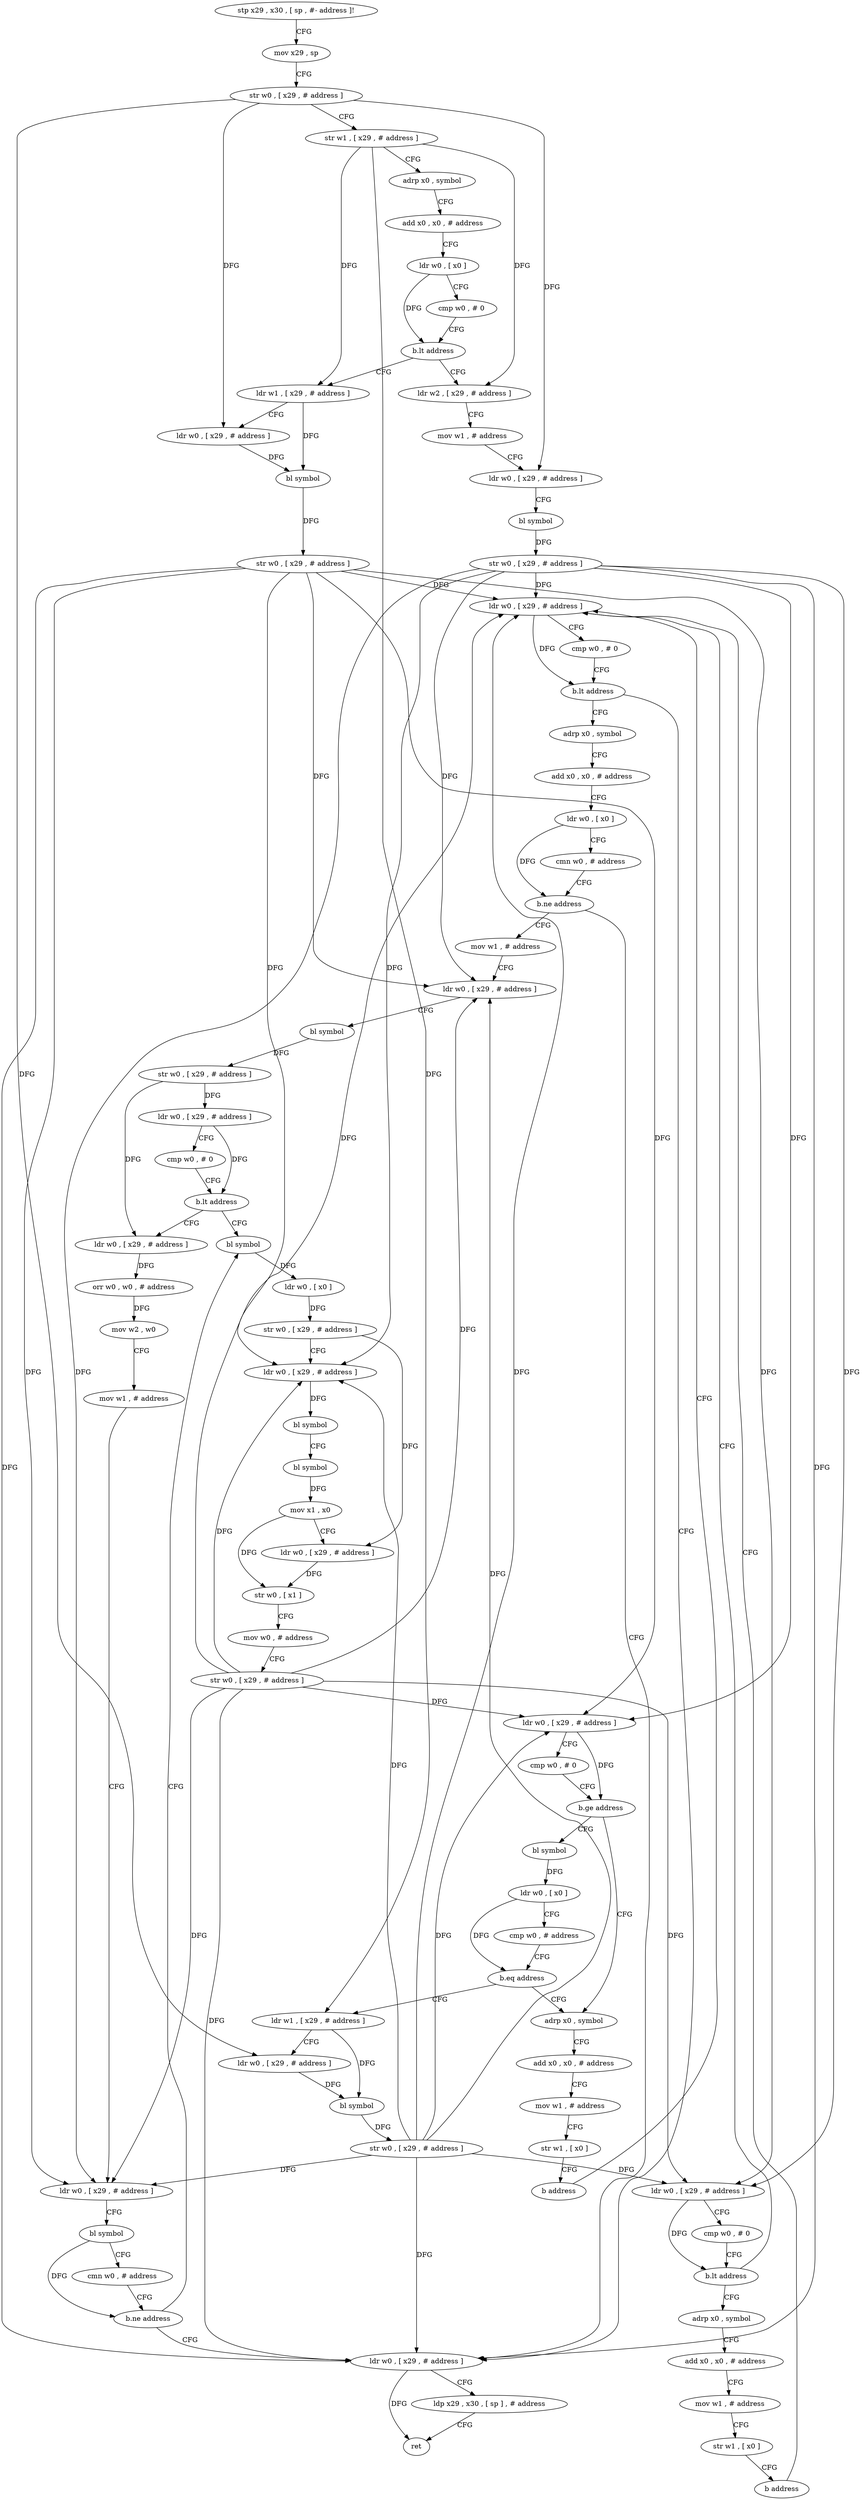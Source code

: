 digraph "func" {
"4221312" [label = "stp x29 , x30 , [ sp , #- address ]!" ]
"4221316" [label = "mov x29 , sp" ]
"4221320" [label = "str w0 , [ x29 , # address ]" ]
"4221324" [label = "str w1 , [ x29 , # address ]" ]
"4221328" [label = "adrp x0 , symbol" ]
"4221332" [label = "add x0 , x0 , # address" ]
"4221336" [label = "ldr w0 , [ x0 ]" ]
"4221340" [label = "cmp w0 , # 0" ]
"4221344" [label = "b.lt address" ]
"4221464" [label = "ldr w1 , [ x29 , # address ]" ]
"4221348" [label = "ldr w2 , [ x29 , # address ]" ]
"4221468" [label = "ldr w0 , [ x29 , # address ]" ]
"4221472" [label = "bl symbol" ]
"4221476" [label = "str w0 , [ x29 , # address ]" ]
"4221480" [label = "ldr w0 , [ x29 , # address ]" ]
"4221352" [label = "mov w1 , # address" ]
"4221356" [label = "ldr w0 , [ x29 , # address ]" ]
"4221360" [label = "bl symbol" ]
"4221364" [label = "str w0 , [ x29 , # address ]" ]
"4221368" [label = "ldr w0 , [ x29 , # address ]" ]
"4221372" [label = "cmp w0 , # 0" ]
"4221376" [label = "b.ge address" ]
"4221396" [label = "adrp x0 , symbol" ]
"4221380" [label = "bl symbol" ]
"4221616" [label = "ldr w0 , [ x29 , # address ]" ]
"4221620" [label = "ldp x29 , x30 , [ sp ] , # address" ]
"4221624" [label = "ret" ]
"4221492" [label = "adrp x0 , symbol" ]
"4221496" [label = "add x0 , x0 , # address" ]
"4221500" [label = "ldr w0 , [ x0 ]" ]
"4221504" [label = "cmn w0 , # address" ]
"4221508" [label = "b.ne address" ]
"4221512" [label = "mov w1 , # address" ]
"4221400" [label = "add x0 , x0 , # address" ]
"4221404" [label = "mov w1 , # address" ]
"4221408" [label = "str w1 , [ x0 ]" ]
"4221412" [label = "b address" ]
"4221384" [label = "ldr w0 , [ x0 ]" ]
"4221388" [label = "cmp w0 , # address" ]
"4221392" [label = "b.eq address" ]
"4221416" [label = "ldr w1 , [ x29 , # address ]" ]
"4221516" [label = "ldr w0 , [ x29 , # address ]" ]
"4221520" [label = "bl symbol" ]
"4221524" [label = "str w0 , [ x29 , # address ]" ]
"4221528" [label = "ldr w0 , [ x29 , # address ]" ]
"4221532" [label = "cmp w0 , # 0" ]
"4221536" [label = "b.lt address" ]
"4221572" [label = "bl symbol" ]
"4221540" [label = "ldr w0 , [ x29 , # address ]" ]
"4221484" [label = "cmp w0 , # 0" ]
"4221488" [label = "b.lt address" ]
"4221420" [label = "ldr w0 , [ x29 , # address ]" ]
"4221424" [label = "bl symbol" ]
"4221428" [label = "str w0 , [ x29 , # address ]" ]
"4221432" [label = "ldr w0 , [ x29 , # address ]" ]
"4221436" [label = "cmp w0 , # 0" ]
"4221440" [label = "b.lt address" ]
"4221444" [label = "adrp x0 , symbol" ]
"4221576" [label = "ldr w0 , [ x0 ]" ]
"4221580" [label = "str w0 , [ x29 , # address ]" ]
"4221584" [label = "ldr w0 , [ x29 , # address ]" ]
"4221588" [label = "bl symbol" ]
"4221592" [label = "bl symbol" ]
"4221596" [label = "mov x1 , x0" ]
"4221600" [label = "ldr w0 , [ x29 , # address ]" ]
"4221604" [label = "str w0 , [ x1 ]" ]
"4221608" [label = "mov w0 , # address" ]
"4221612" [label = "str w0 , [ x29 , # address ]" ]
"4221544" [label = "orr w0 , w0 , # address" ]
"4221548" [label = "mov w2 , w0" ]
"4221552" [label = "mov w1 , # address" ]
"4221556" [label = "ldr w0 , [ x29 , # address ]" ]
"4221560" [label = "bl symbol" ]
"4221564" [label = "cmn w0 , # address" ]
"4221568" [label = "b.ne address" ]
"4221448" [label = "add x0 , x0 , # address" ]
"4221452" [label = "mov w1 , # address" ]
"4221456" [label = "str w1 , [ x0 ]" ]
"4221460" [label = "b address" ]
"4221312" -> "4221316" [ label = "CFG" ]
"4221316" -> "4221320" [ label = "CFG" ]
"4221320" -> "4221324" [ label = "CFG" ]
"4221320" -> "4221468" [ label = "DFG" ]
"4221320" -> "4221356" [ label = "DFG" ]
"4221320" -> "4221420" [ label = "DFG" ]
"4221324" -> "4221328" [ label = "CFG" ]
"4221324" -> "4221464" [ label = "DFG" ]
"4221324" -> "4221348" [ label = "DFG" ]
"4221324" -> "4221416" [ label = "DFG" ]
"4221328" -> "4221332" [ label = "CFG" ]
"4221332" -> "4221336" [ label = "CFG" ]
"4221336" -> "4221340" [ label = "CFG" ]
"4221336" -> "4221344" [ label = "DFG" ]
"4221340" -> "4221344" [ label = "CFG" ]
"4221344" -> "4221464" [ label = "CFG" ]
"4221344" -> "4221348" [ label = "CFG" ]
"4221464" -> "4221468" [ label = "CFG" ]
"4221464" -> "4221472" [ label = "DFG" ]
"4221348" -> "4221352" [ label = "CFG" ]
"4221468" -> "4221472" [ label = "DFG" ]
"4221472" -> "4221476" [ label = "DFG" ]
"4221476" -> "4221480" [ label = "DFG" ]
"4221476" -> "4221368" [ label = "DFG" ]
"4221476" -> "4221616" [ label = "DFG" ]
"4221476" -> "4221432" [ label = "DFG" ]
"4221476" -> "4221516" [ label = "DFG" ]
"4221476" -> "4221584" [ label = "DFG" ]
"4221476" -> "4221556" [ label = "DFG" ]
"4221480" -> "4221484" [ label = "CFG" ]
"4221480" -> "4221488" [ label = "DFG" ]
"4221352" -> "4221356" [ label = "CFG" ]
"4221356" -> "4221360" [ label = "CFG" ]
"4221360" -> "4221364" [ label = "DFG" ]
"4221364" -> "4221368" [ label = "DFG" ]
"4221364" -> "4221480" [ label = "DFG" ]
"4221364" -> "4221616" [ label = "DFG" ]
"4221364" -> "4221432" [ label = "DFG" ]
"4221364" -> "4221516" [ label = "DFG" ]
"4221364" -> "4221584" [ label = "DFG" ]
"4221364" -> "4221556" [ label = "DFG" ]
"4221368" -> "4221372" [ label = "CFG" ]
"4221368" -> "4221376" [ label = "DFG" ]
"4221372" -> "4221376" [ label = "CFG" ]
"4221376" -> "4221396" [ label = "CFG" ]
"4221376" -> "4221380" [ label = "CFG" ]
"4221396" -> "4221400" [ label = "CFG" ]
"4221380" -> "4221384" [ label = "DFG" ]
"4221616" -> "4221620" [ label = "CFG" ]
"4221616" -> "4221624" [ label = "DFG" ]
"4221620" -> "4221624" [ label = "CFG" ]
"4221492" -> "4221496" [ label = "CFG" ]
"4221496" -> "4221500" [ label = "CFG" ]
"4221500" -> "4221504" [ label = "CFG" ]
"4221500" -> "4221508" [ label = "DFG" ]
"4221504" -> "4221508" [ label = "CFG" ]
"4221508" -> "4221616" [ label = "CFG" ]
"4221508" -> "4221512" [ label = "CFG" ]
"4221512" -> "4221516" [ label = "CFG" ]
"4221400" -> "4221404" [ label = "CFG" ]
"4221404" -> "4221408" [ label = "CFG" ]
"4221408" -> "4221412" [ label = "CFG" ]
"4221412" -> "4221480" [ label = "CFG" ]
"4221384" -> "4221388" [ label = "CFG" ]
"4221384" -> "4221392" [ label = "DFG" ]
"4221388" -> "4221392" [ label = "CFG" ]
"4221392" -> "4221416" [ label = "CFG" ]
"4221392" -> "4221396" [ label = "CFG" ]
"4221416" -> "4221420" [ label = "CFG" ]
"4221416" -> "4221424" [ label = "DFG" ]
"4221516" -> "4221520" [ label = "CFG" ]
"4221520" -> "4221524" [ label = "DFG" ]
"4221524" -> "4221528" [ label = "DFG" ]
"4221524" -> "4221540" [ label = "DFG" ]
"4221528" -> "4221532" [ label = "CFG" ]
"4221528" -> "4221536" [ label = "DFG" ]
"4221532" -> "4221536" [ label = "CFG" ]
"4221536" -> "4221572" [ label = "CFG" ]
"4221536" -> "4221540" [ label = "CFG" ]
"4221572" -> "4221576" [ label = "DFG" ]
"4221540" -> "4221544" [ label = "DFG" ]
"4221484" -> "4221488" [ label = "CFG" ]
"4221488" -> "4221616" [ label = "CFG" ]
"4221488" -> "4221492" [ label = "CFG" ]
"4221420" -> "4221424" [ label = "DFG" ]
"4221424" -> "4221428" [ label = "DFG" ]
"4221428" -> "4221432" [ label = "DFG" ]
"4221428" -> "4221368" [ label = "DFG" ]
"4221428" -> "4221480" [ label = "DFG" ]
"4221428" -> "4221616" [ label = "DFG" ]
"4221428" -> "4221516" [ label = "DFG" ]
"4221428" -> "4221584" [ label = "DFG" ]
"4221428" -> "4221556" [ label = "DFG" ]
"4221432" -> "4221436" [ label = "CFG" ]
"4221432" -> "4221440" [ label = "DFG" ]
"4221436" -> "4221440" [ label = "CFG" ]
"4221440" -> "4221480" [ label = "CFG" ]
"4221440" -> "4221444" [ label = "CFG" ]
"4221444" -> "4221448" [ label = "CFG" ]
"4221576" -> "4221580" [ label = "DFG" ]
"4221580" -> "4221584" [ label = "CFG" ]
"4221580" -> "4221600" [ label = "DFG" ]
"4221584" -> "4221588" [ label = "DFG" ]
"4221588" -> "4221592" [ label = "CFG" ]
"4221592" -> "4221596" [ label = "DFG" ]
"4221596" -> "4221600" [ label = "CFG" ]
"4221596" -> "4221604" [ label = "DFG" ]
"4221600" -> "4221604" [ label = "DFG" ]
"4221604" -> "4221608" [ label = "CFG" ]
"4221608" -> "4221612" [ label = "CFG" ]
"4221612" -> "4221616" [ label = "DFG" ]
"4221612" -> "4221368" [ label = "DFG" ]
"4221612" -> "4221480" [ label = "DFG" ]
"4221612" -> "4221432" [ label = "DFG" ]
"4221612" -> "4221516" [ label = "DFG" ]
"4221612" -> "4221584" [ label = "DFG" ]
"4221612" -> "4221556" [ label = "DFG" ]
"4221544" -> "4221548" [ label = "DFG" ]
"4221548" -> "4221552" [ label = "CFG" ]
"4221552" -> "4221556" [ label = "CFG" ]
"4221556" -> "4221560" [ label = "CFG" ]
"4221560" -> "4221564" [ label = "CFG" ]
"4221560" -> "4221568" [ label = "DFG" ]
"4221564" -> "4221568" [ label = "CFG" ]
"4221568" -> "4221616" [ label = "CFG" ]
"4221568" -> "4221572" [ label = "CFG" ]
"4221448" -> "4221452" [ label = "CFG" ]
"4221452" -> "4221456" [ label = "CFG" ]
"4221456" -> "4221460" [ label = "CFG" ]
"4221460" -> "4221480" [ label = "CFG" ]
}
